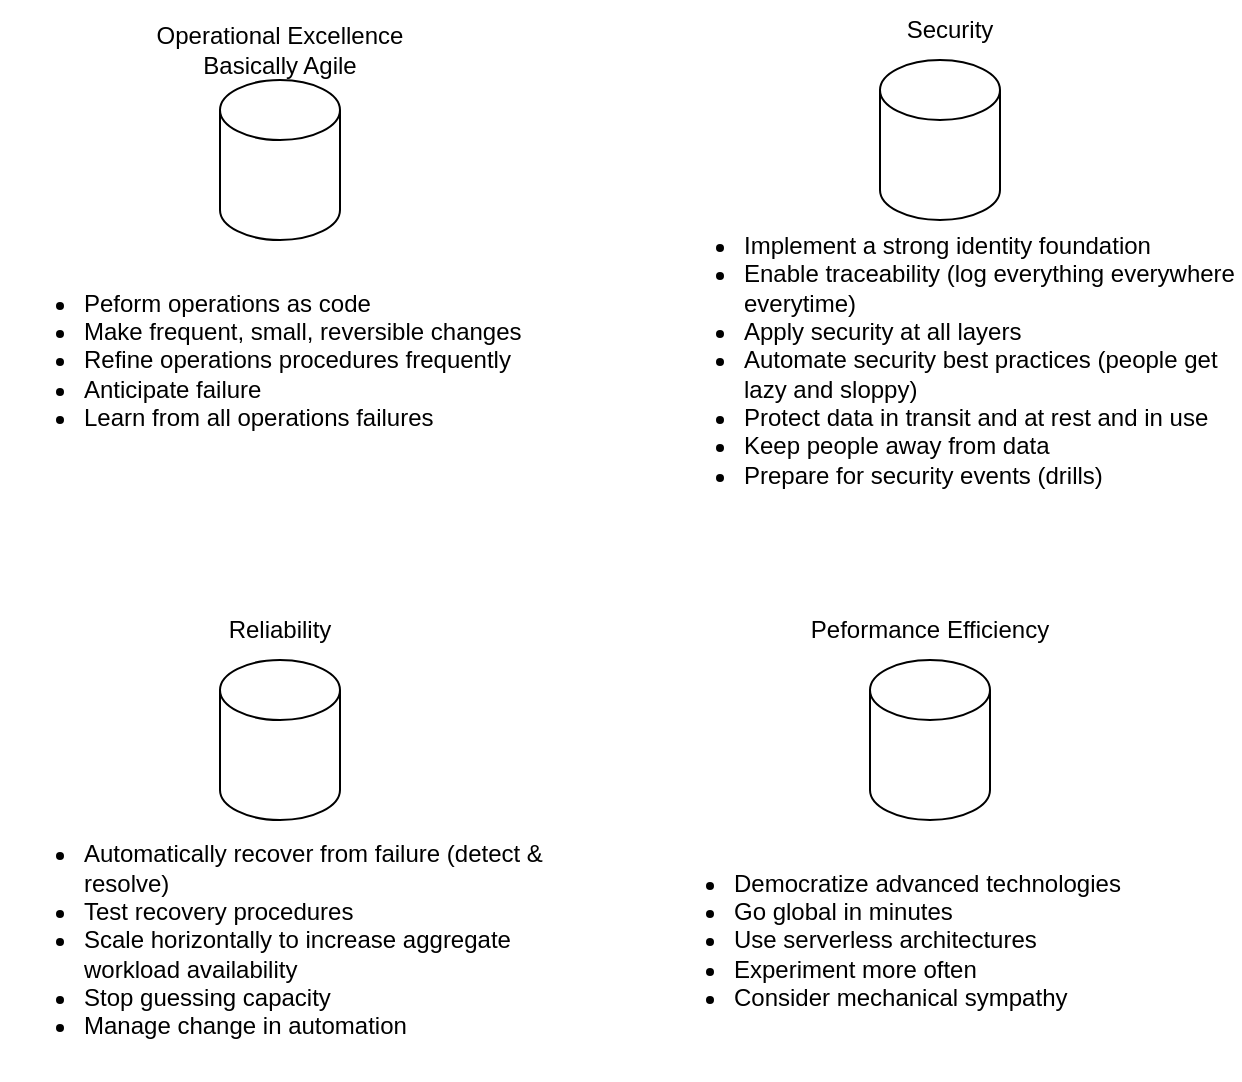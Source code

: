 <mxfile version="16.6.4" type="github">
  <diagram id="xmaqt17tgNOwf9zprtV2" name="Page-1">
    <mxGraphModel dx="1203" dy="1163" grid="1" gridSize="10" guides="1" tooltips="1" connect="1" arrows="1" fold="1" page="1" pageScale="1" pageWidth="1654" pageHeight="1169" math="0" shadow="0">
      <root>
        <mxCell id="0" />
        <mxCell id="1" parent="0" />
        <mxCell id="1z-eUvZMrxqd18fdSBQd-1" value="" style="shape=cylinder3;whiteSpace=wrap;html=1;boundedLbl=1;backgroundOutline=1;size=15;" vertex="1" parent="1">
          <mxGeometry x="250" y="240" width="60" height="80" as="geometry" />
        </mxCell>
        <mxCell id="1z-eUvZMrxqd18fdSBQd-2" value="&lt;ul&gt;&lt;li&gt;Peform operations as code&lt;/li&gt;&lt;li&gt;Make frequent, small, reversible changes&lt;/li&gt;&lt;li&gt;Refine operations procedures frequently&lt;/li&gt;&lt;li&gt;Anticipate failure&lt;/li&gt;&lt;li&gt;Learn from all operations failures&lt;/li&gt;&lt;/ul&gt;" style="text;html=1;strokeColor=none;fillColor=none;align=left;verticalAlign=middle;whiteSpace=wrap;rounded=0;" vertex="1" parent="1">
          <mxGeometry x="140" y="310" width="290" height="140" as="geometry" />
        </mxCell>
        <mxCell id="1z-eUvZMrxqd18fdSBQd-3" value="" style="shape=cylinder3;whiteSpace=wrap;html=1;boundedLbl=1;backgroundOutline=1;size=15;" vertex="1" parent="1">
          <mxGeometry x="580" y="230" width="60" height="80" as="geometry" />
        </mxCell>
        <mxCell id="1z-eUvZMrxqd18fdSBQd-4" value="&lt;ul&gt;&lt;li&gt;&lt;span&gt;Implement a strong identity foundation&lt;/span&gt;&lt;/li&gt;&lt;li&gt;Enable traceability (log everything everywhere everytime)&lt;/li&gt;&lt;li&gt;Apply security at all layers&lt;/li&gt;&lt;li&gt;Automate security best practices (people get lazy and sloppy)&lt;/li&gt;&lt;li&gt;Protect data in transit and at rest and in use&lt;/li&gt;&lt;li&gt;Keep people away from data&lt;/li&gt;&lt;li&gt;Prepare for security events (drills)&lt;/li&gt;&lt;/ul&gt;" style="text;html=1;strokeColor=none;fillColor=none;align=left;verticalAlign=middle;whiteSpace=wrap;rounded=0;" vertex="1" parent="1">
          <mxGeometry x="470" y="310" width="290" height="140" as="geometry" />
        </mxCell>
        <mxCell id="1z-eUvZMrxqd18fdSBQd-5" value="&lt;div&gt;&lt;span&gt;Operational Excellence&lt;/span&gt;&lt;/div&gt;&lt;div&gt;&lt;span&gt;Basically Agile&lt;/span&gt;&lt;/div&gt;" style="text;html=1;strokeColor=none;fillColor=none;align=center;verticalAlign=middle;whiteSpace=wrap;rounded=0;" vertex="1" parent="1">
          <mxGeometry x="180" y="210" width="200" height="30" as="geometry" />
        </mxCell>
        <mxCell id="1z-eUvZMrxqd18fdSBQd-7" value="&lt;div&gt;&lt;span&gt;Security&lt;/span&gt;&lt;/div&gt;" style="text;html=1;strokeColor=none;fillColor=none;align=center;verticalAlign=middle;whiteSpace=wrap;rounded=0;" vertex="1" parent="1">
          <mxGeometry x="515" y="200" width="200" height="30" as="geometry" />
        </mxCell>
        <mxCell id="1z-eUvZMrxqd18fdSBQd-8" value="" style="shape=cylinder3;whiteSpace=wrap;html=1;boundedLbl=1;backgroundOutline=1;size=15;" vertex="1" parent="1">
          <mxGeometry x="250" y="530" width="60" height="80" as="geometry" />
        </mxCell>
        <mxCell id="1z-eUvZMrxqd18fdSBQd-9" value="&lt;ul&gt;&lt;li&gt;Automatically recover from failure (detect &amp;amp; resolve)&lt;/li&gt;&lt;li&gt;Test recovery procedures&lt;/li&gt;&lt;li&gt;Scale horizontally to increase aggregate workload availability&lt;/li&gt;&lt;li&gt;Stop guessing capacity&lt;/li&gt;&lt;li&gt;Manage change in automation&lt;/li&gt;&lt;/ul&gt;" style="text;html=1;strokeColor=none;fillColor=none;align=left;verticalAlign=middle;whiteSpace=wrap;rounded=0;" vertex="1" parent="1">
          <mxGeometry x="140" y="600" width="290" height="140" as="geometry" />
        </mxCell>
        <mxCell id="1z-eUvZMrxqd18fdSBQd-10" value="&lt;div&gt;Reliability&lt;/div&gt;" style="text;html=1;strokeColor=none;fillColor=none;align=center;verticalAlign=middle;whiteSpace=wrap;rounded=0;" vertex="1" parent="1">
          <mxGeometry x="180" y="500" width="200" height="30" as="geometry" />
        </mxCell>
        <mxCell id="1z-eUvZMrxqd18fdSBQd-11" value="" style="shape=cylinder3;whiteSpace=wrap;html=1;boundedLbl=1;backgroundOutline=1;size=15;" vertex="1" parent="1">
          <mxGeometry x="575" y="530" width="60" height="80" as="geometry" />
        </mxCell>
        <mxCell id="1z-eUvZMrxqd18fdSBQd-12" value="&lt;ul&gt;&lt;li&gt;Democratize advanced technologies&lt;/li&gt;&lt;li&gt;Go global in minutes&lt;/li&gt;&lt;li&gt;Use serverless architectures&lt;/li&gt;&lt;li&gt;Experiment more often&lt;/li&gt;&lt;li&gt;Consider mechanical sympathy&lt;/li&gt;&lt;/ul&gt;" style="text;html=1;strokeColor=none;fillColor=none;align=left;verticalAlign=middle;whiteSpace=wrap;rounded=0;" vertex="1" parent="1">
          <mxGeometry x="465" y="600" width="290" height="140" as="geometry" />
        </mxCell>
        <mxCell id="1z-eUvZMrxqd18fdSBQd-13" value="&lt;div&gt;Peformance Efficiency&lt;/div&gt;" style="text;html=1;strokeColor=none;fillColor=none;align=center;verticalAlign=middle;whiteSpace=wrap;rounded=0;" vertex="1" parent="1">
          <mxGeometry x="505" y="500" width="200" height="30" as="geometry" />
        </mxCell>
      </root>
    </mxGraphModel>
  </diagram>
</mxfile>
